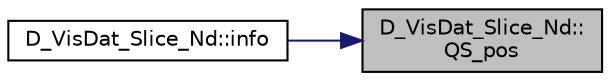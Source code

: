 digraph "D_VisDat_Slice_Nd::QS_pos"
{
 // LATEX_PDF_SIZE
  edge [fontname="Helvetica",fontsize="10",labelfontname="Helvetica",labelfontsize="10"];
  node [fontname="Helvetica",fontsize="10",shape=record];
  rankdir="RL";
  Node1 [label="D_VisDat_Slice_Nd::\lQS_pos",height=0.2,width=0.4,color="black", fillcolor="grey75", style="filled", fontcolor="black",tooltip=" "];
  Node1 -> Node2 [dir="back",color="midnightblue",fontsize="10",style="solid",fontname="Helvetica"];
  Node2 [label="D_VisDat_Slice_Nd::info",height=0.2,width=0.4,color="black", fillcolor="white", style="filled",URL="$class_d___vis_dat___slice___nd.html#a39bc07154acaff7cfd23164ff831b8db",tooltip=" "];
}
